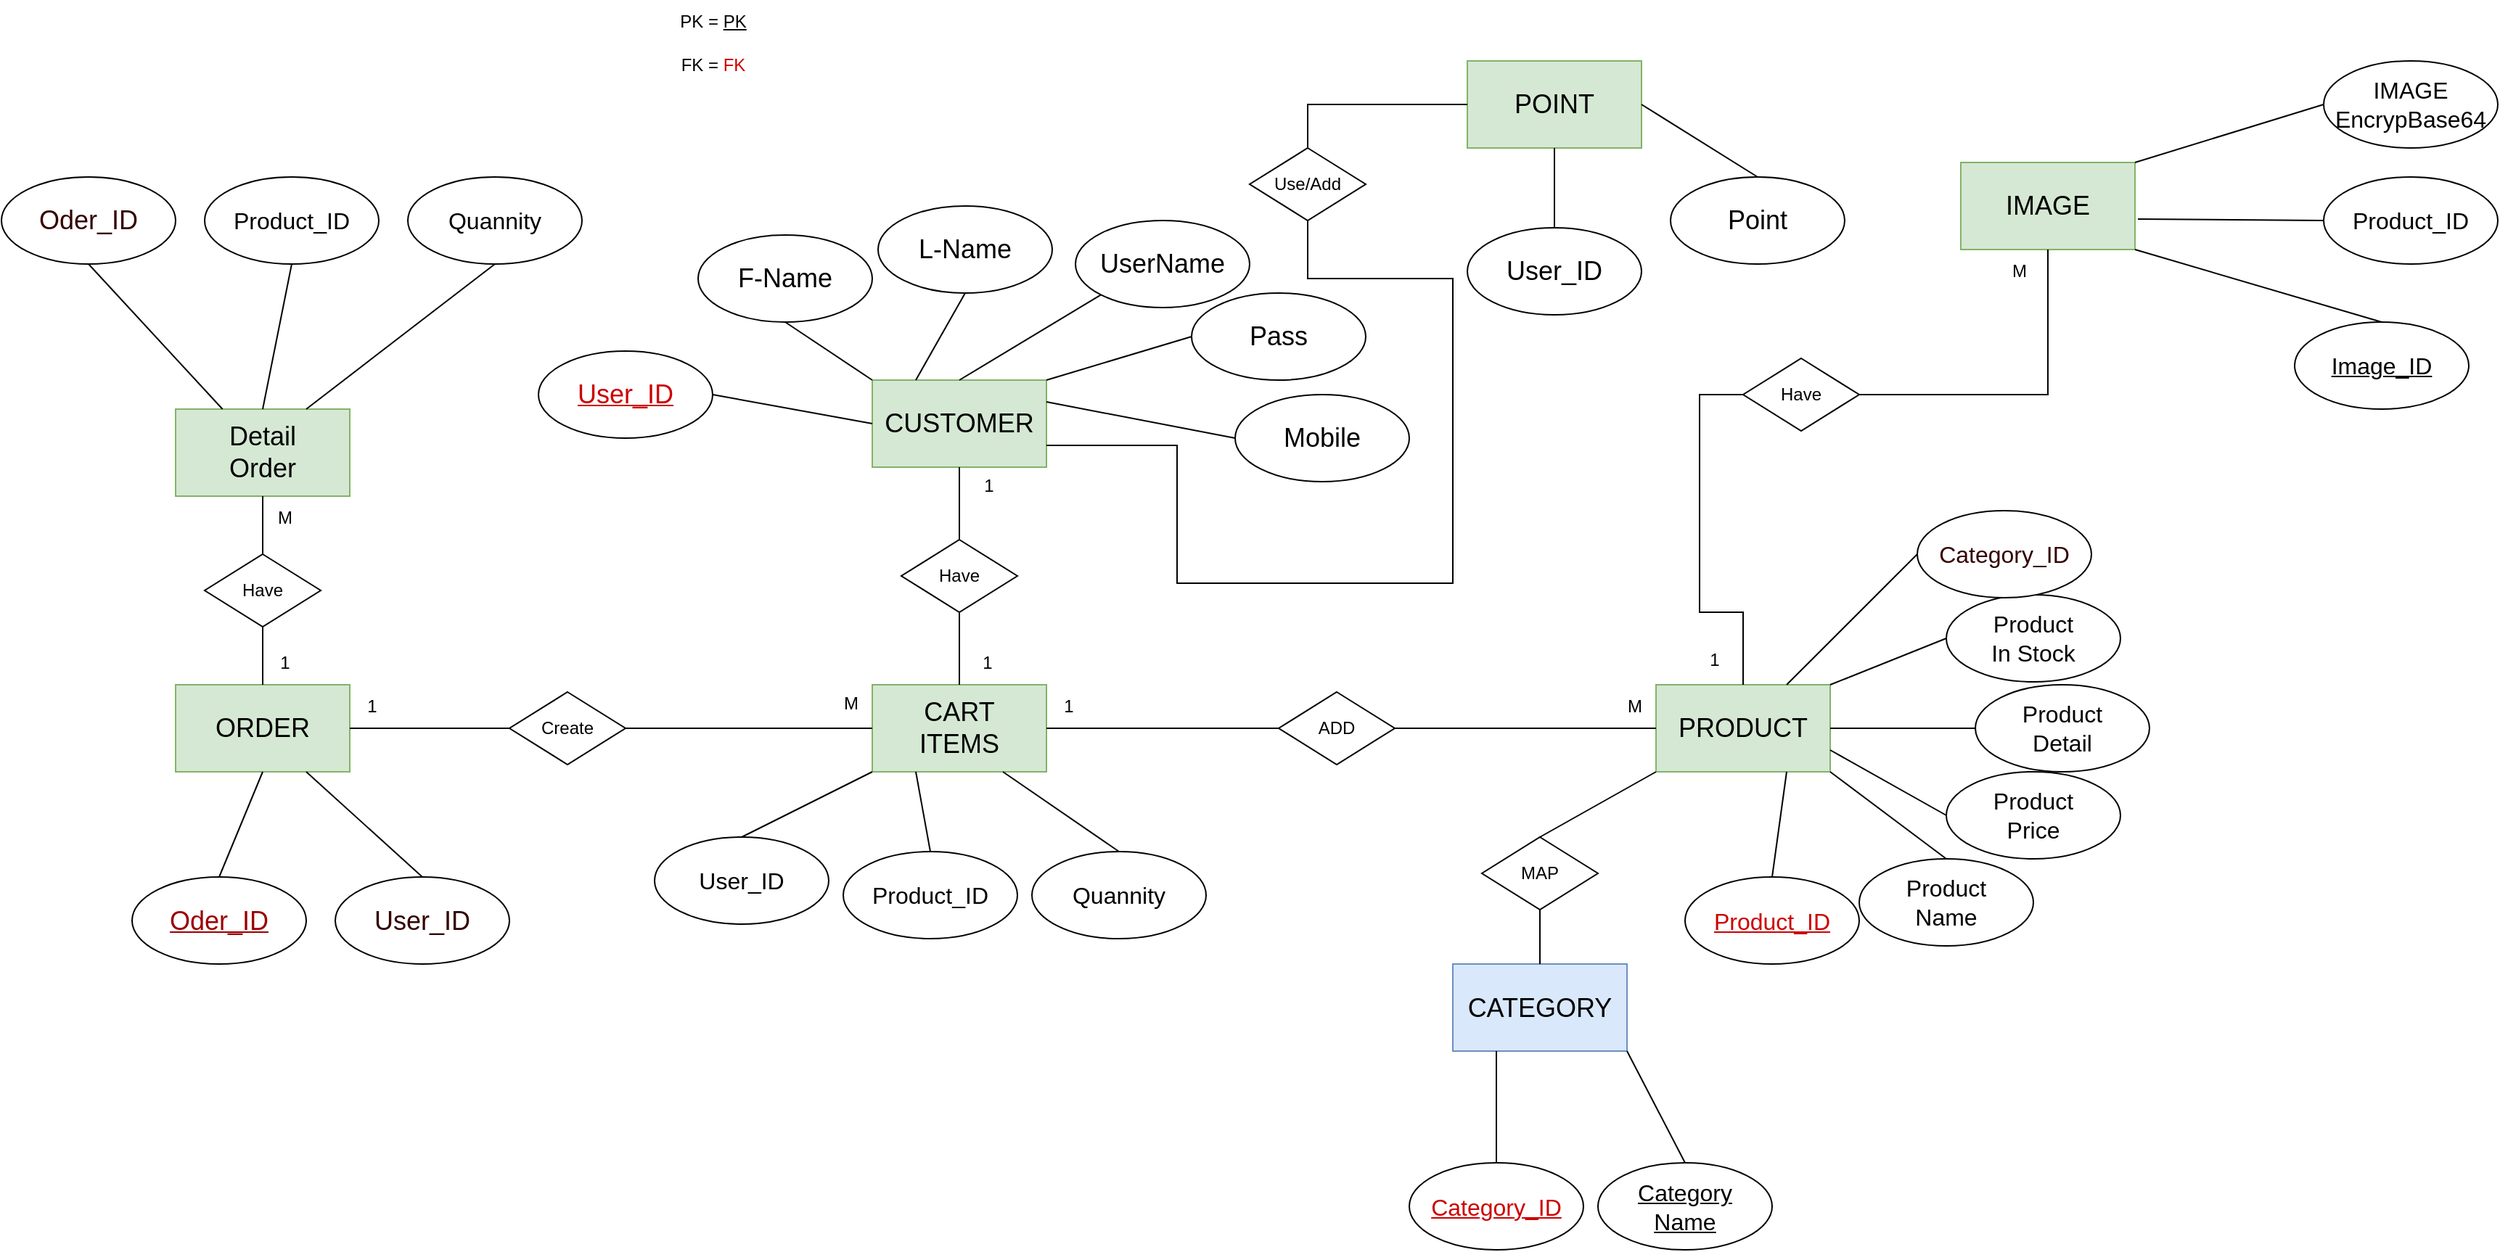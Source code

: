 <mxfile version="22.1.18" type="github">
  <diagram name="หน้า-1" id="QJp_Nfp8s0Mu4hGADreL">
    <mxGraphModel dx="2514" dy="908" grid="1" gridSize="10" guides="1" tooltips="1" connect="1" arrows="1" fold="1" page="1" pageScale="1" pageWidth="827" pageHeight="1169" math="0" shadow="0">
      <root>
        <mxCell id="0" />
        <mxCell id="1" parent="0" />
        <mxCell id="DhHcV8sByHDNtc1WiTOS-1" value="&lt;font style=&quot;font-size: 18px;&quot;&gt;CUSTOMER&lt;/font&gt;" style="rounded=0;whiteSpace=wrap;html=1;strokeWidth=1;fillColor=#d5e8d4;strokeColor=#82b366;" parent="1" vertex="1">
          <mxGeometry x="350" y="270" width="120" height="60" as="geometry" />
        </mxCell>
        <mxCell id="DhHcV8sByHDNtc1WiTOS-2" value="&lt;font color=&quot;#cc0000&quot; style=&quot;font-size: 18px;&quot;&gt;&lt;u&gt;User_ID&lt;/u&gt;&lt;/font&gt;" style="ellipse;whiteSpace=wrap;html=1;strokeWidth=1;" parent="1" vertex="1">
          <mxGeometry x="120" y="250" width="120" height="60" as="geometry" />
        </mxCell>
        <mxCell id="DhHcV8sByHDNtc1WiTOS-3" value="" style="endArrow=none;html=1;rounded=0;entryX=1;entryY=0.5;entryDx=0;entryDy=0;exitX=0;exitY=0.5;exitDx=0;exitDy=0;strokeWidth=1;" parent="1" source="DhHcV8sByHDNtc1WiTOS-1" target="DhHcV8sByHDNtc1WiTOS-2" edge="1">
          <mxGeometry width="50" height="50" relative="1" as="geometry">
            <mxPoint x="390" y="320" as="sourcePoint" />
            <mxPoint x="440" y="270" as="targetPoint" />
          </mxGeometry>
        </mxCell>
        <mxCell id="DhHcV8sByHDNtc1WiTOS-4" value="&lt;span style=&quot;font-size: 18px;&quot;&gt;F-Name&lt;/span&gt;" style="ellipse;whiteSpace=wrap;html=1;strokeWidth=1;" parent="1" vertex="1">
          <mxGeometry x="230" y="170" width="120" height="60" as="geometry" />
        </mxCell>
        <mxCell id="DhHcV8sByHDNtc1WiTOS-5" value="&lt;font style=&quot;font-size: 18px;&quot;&gt;UserName&lt;/font&gt;" style="ellipse;whiteSpace=wrap;html=1;strokeWidth=1;" parent="1" vertex="1">
          <mxGeometry x="490" y="160" width="120" height="60" as="geometry" />
        </mxCell>
        <mxCell id="DhHcV8sByHDNtc1WiTOS-6" value="&lt;span style=&quot;font-size: 18px;&quot;&gt;L-Name&lt;/span&gt;" style="ellipse;whiteSpace=wrap;html=1;strokeWidth=1;" parent="1" vertex="1">
          <mxGeometry x="354" y="150" width="120" height="60" as="geometry" />
        </mxCell>
        <mxCell id="DhHcV8sByHDNtc1WiTOS-7" value="" style="endArrow=none;html=1;rounded=0;entryX=0.5;entryY=1;entryDx=0;entryDy=0;exitX=0;exitY=0;exitDx=0;exitDy=0;strokeWidth=1;" parent="1" source="DhHcV8sByHDNtc1WiTOS-1" target="DhHcV8sByHDNtc1WiTOS-4" edge="1">
          <mxGeometry width="50" height="50" relative="1" as="geometry">
            <mxPoint x="360" y="280" as="sourcePoint" />
            <mxPoint x="270" y="210" as="targetPoint" />
          </mxGeometry>
        </mxCell>
        <mxCell id="DhHcV8sByHDNtc1WiTOS-8" value="" style="endArrow=none;html=1;rounded=0;entryX=0.5;entryY=1;entryDx=0;entryDy=0;exitX=0.25;exitY=0;exitDx=0;exitDy=0;strokeWidth=1;" parent="1" source="DhHcV8sByHDNtc1WiTOS-1" target="DhHcV8sByHDNtc1WiTOS-6" edge="1">
          <mxGeometry width="50" height="50" relative="1" as="geometry">
            <mxPoint x="390" y="280" as="sourcePoint" />
            <mxPoint x="400" y="210" as="targetPoint" />
          </mxGeometry>
        </mxCell>
        <mxCell id="DhHcV8sByHDNtc1WiTOS-9" value="" style="endArrow=none;html=1;rounded=0;entryX=0;entryY=1;entryDx=0;entryDy=0;exitX=0.5;exitY=0;exitDx=0;exitDy=0;strokeWidth=1;" parent="1" source="DhHcV8sByHDNtc1WiTOS-1" target="DhHcV8sByHDNtc1WiTOS-5" edge="1">
          <mxGeometry width="50" height="50" relative="1" as="geometry">
            <mxPoint x="420" y="280" as="sourcePoint" />
            <mxPoint x="530" y="210" as="targetPoint" />
          </mxGeometry>
        </mxCell>
        <mxCell id="DhHcV8sByHDNtc1WiTOS-10" value="&lt;font style=&quot;font-size: 18px;&quot;&gt;Pass&lt;/font&gt;" style="ellipse;whiteSpace=wrap;html=1;strokeWidth=1;" parent="1" vertex="1">
          <mxGeometry x="570" y="210" width="120" height="60" as="geometry" />
        </mxCell>
        <mxCell id="DhHcV8sByHDNtc1WiTOS-12" value="" style="endArrow=none;html=1;rounded=0;entryX=0;entryY=0.5;entryDx=0;entryDy=0;exitX=1;exitY=0;exitDx=0;exitDy=0;strokeWidth=1;" parent="1" source="DhHcV8sByHDNtc1WiTOS-1" target="DhHcV8sByHDNtc1WiTOS-10" edge="1">
          <mxGeometry width="50" height="50" relative="1" as="geometry">
            <mxPoint x="450" y="280" as="sourcePoint" />
            <mxPoint x="590" y="210" as="targetPoint" />
          </mxGeometry>
        </mxCell>
        <mxCell id="DhHcV8sByHDNtc1WiTOS-13" value="&lt;font style=&quot;font-size: 18px;&quot;&gt;CART&lt;br&gt;ITEMS&lt;br&gt;&lt;/font&gt;" style="rounded=0;whiteSpace=wrap;html=1;strokeWidth=1;fillColor=#d5e8d4;strokeColor=#82b366;" parent="1" vertex="1">
          <mxGeometry x="350" y="480" width="120" height="60" as="geometry" />
        </mxCell>
        <mxCell id="DhHcV8sByHDNtc1WiTOS-14" value="Have" style="rhombus;whiteSpace=wrap;html=1;strokeWidth=1;" parent="1" vertex="1">
          <mxGeometry x="370" y="380" width="80" height="50" as="geometry" />
        </mxCell>
        <mxCell id="DhHcV8sByHDNtc1WiTOS-15" value="" style="endArrow=none;html=1;rounded=0;entryX=0.5;entryY=1;entryDx=0;entryDy=0;exitX=0.5;exitY=0;exitDx=0;exitDy=0;strokeWidth=1;" parent="1" source="DhHcV8sByHDNtc1WiTOS-14" target="DhHcV8sByHDNtc1WiTOS-1" edge="1">
          <mxGeometry width="50" height="50" relative="1" as="geometry">
            <mxPoint x="390" y="280" as="sourcePoint" />
            <mxPoint x="390" y="210" as="targetPoint" />
          </mxGeometry>
        </mxCell>
        <mxCell id="DhHcV8sByHDNtc1WiTOS-16" value="" style="endArrow=none;html=1;rounded=0;entryX=0.5;entryY=1;entryDx=0;entryDy=0;exitX=0.5;exitY=0;exitDx=0;exitDy=0;strokeWidth=1;" parent="1" source="DhHcV8sByHDNtc1WiTOS-13" target="DhHcV8sByHDNtc1WiTOS-14" edge="1">
          <mxGeometry width="50" height="50" relative="1" as="geometry">
            <mxPoint x="420" y="390" as="sourcePoint" />
            <mxPoint x="420" y="340" as="targetPoint" />
          </mxGeometry>
        </mxCell>
        <mxCell id="DhHcV8sByHDNtc1WiTOS-17" value="&lt;font style=&quot;font-size: 16px;&quot;&gt;User_ID&lt;/font&gt;" style="ellipse;whiteSpace=wrap;html=1;strokeWidth=1;" parent="1" vertex="1">
          <mxGeometry x="200" y="585" width="120" height="60" as="geometry" />
        </mxCell>
        <mxCell id="DhHcV8sByHDNtc1WiTOS-18" value="" style="endArrow=none;html=1;rounded=0;entryX=0;entryY=1;entryDx=0;entryDy=0;exitX=0.5;exitY=0;exitDx=0;exitDy=0;strokeWidth=1;" parent="1" source="DhHcV8sByHDNtc1WiTOS-17" target="DhHcV8sByHDNtc1WiTOS-13" edge="1">
          <mxGeometry width="50" height="50" relative="1" as="geometry">
            <mxPoint x="420" y="490" as="sourcePoint" />
            <mxPoint x="420" y="440" as="targetPoint" />
          </mxGeometry>
        </mxCell>
        <mxCell id="DhHcV8sByHDNtc1WiTOS-19" value="&lt;font style=&quot;font-size: 16px;&quot;&gt;Product_ID&lt;/font&gt;" style="ellipse;whiteSpace=wrap;html=1;strokeWidth=1;" parent="1" vertex="1">
          <mxGeometry x="330" y="595" width="120" height="60" as="geometry" />
        </mxCell>
        <mxCell id="DhHcV8sByHDNtc1WiTOS-20" value="" style="endArrow=none;html=1;rounded=0;entryX=0.25;entryY=1;entryDx=0;entryDy=0;exitX=0.5;exitY=0;exitDx=0;exitDy=0;strokeWidth=1;" parent="1" source="DhHcV8sByHDNtc1WiTOS-19" target="DhHcV8sByHDNtc1WiTOS-13" edge="1">
          <mxGeometry width="50" height="50" relative="1" as="geometry">
            <mxPoint x="270" y="595" as="sourcePoint" />
            <mxPoint x="360" y="550" as="targetPoint" />
          </mxGeometry>
        </mxCell>
        <mxCell id="DhHcV8sByHDNtc1WiTOS-23" value="&lt;font style=&quot;font-size: 18px;&quot;&gt;PRODUCT&lt;/font&gt;" style="rounded=0;whiteSpace=wrap;html=1;strokeWidth=1;fillColor=#d5e8d4;strokeColor=#82b366;" parent="1" vertex="1">
          <mxGeometry x="890" y="480" width="120" height="60" as="geometry" />
        </mxCell>
        <mxCell id="DhHcV8sByHDNtc1WiTOS-24" value="ADD" style="rhombus;whiteSpace=wrap;html=1;strokeWidth=1;" parent="1" vertex="1">
          <mxGeometry x="630" y="485" width="80" height="50" as="geometry" />
        </mxCell>
        <mxCell id="DhHcV8sByHDNtc1WiTOS-25" value="" style="endArrow=none;html=1;rounded=0;entryX=1;entryY=0.5;entryDx=0;entryDy=0;exitX=0;exitY=0.5;exitDx=0;exitDy=0;strokeWidth=1;" parent="1" source="DhHcV8sByHDNtc1WiTOS-23" target="DhHcV8sByHDNtc1WiTOS-24" edge="1">
          <mxGeometry width="50" height="50" relative="1" as="geometry">
            <mxPoint x="420" y="490" as="sourcePoint" />
            <mxPoint x="420" y="440" as="targetPoint" />
          </mxGeometry>
        </mxCell>
        <mxCell id="DhHcV8sByHDNtc1WiTOS-26" value="" style="endArrow=none;html=1;rounded=0;entryX=1;entryY=0.5;entryDx=0;entryDy=0;exitX=0;exitY=0.5;exitDx=0;exitDy=0;strokeWidth=1;" parent="1" source="DhHcV8sByHDNtc1WiTOS-24" target="DhHcV8sByHDNtc1WiTOS-13" edge="1">
          <mxGeometry width="50" height="50" relative="1" as="geometry">
            <mxPoint x="640" y="520" as="sourcePoint" />
            <mxPoint x="600" y="520" as="targetPoint" />
          </mxGeometry>
        </mxCell>
        <mxCell id="DhHcV8sByHDNtc1WiTOS-27" value="1" style="text;html=1;align=center;verticalAlign=middle;resizable=0;points=[];autosize=1;strokeColor=none;fillColor=none;strokeWidth=1;" parent="1" vertex="1">
          <mxGeometry x="415" y="328" width="30" height="30" as="geometry" />
        </mxCell>
        <mxCell id="DhHcV8sByHDNtc1WiTOS-28" value="1" style="text;html=1;align=center;verticalAlign=middle;resizable=0;points=[];autosize=1;strokeColor=none;fillColor=none;strokeWidth=1;" parent="1" vertex="1">
          <mxGeometry x="414" y="450" width="30" height="30" as="geometry" />
        </mxCell>
        <mxCell id="DhHcV8sByHDNtc1WiTOS-29" value="&lt;span style=&quot;font-size: 16px;&quot;&gt;Quannity&lt;/span&gt;" style="ellipse;whiteSpace=wrap;html=1;strokeWidth=1;" parent="1" vertex="1">
          <mxGeometry x="460" y="595" width="120" height="60" as="geometry" />
        </mxCell>
        <mxCell id="DhHcV8sByHDNtc1WiTOS-30" value="" style="endArrow=none;html=1;rounded=0;entryX=0.75;entryY=1;entryDx=0;entryDy=0;exitX=0.5;exitY=0;exitDx=0;exitDy=0;strokeWidth=1;" parent="1" source="DhHcV8sByHDNtc1WiTOS-29" target="DhHcV8sByHDNtc1WiTOS-13" edge="1">
          <mxGeometry width="50" height="50" relative="1" as="geometry">
            <mxPoint x="390" y="605" as="sourcePoint" />
            <mxPoint x="500" y="550" as="targetPoint" />
          </mxGeometry>
        </mxCell>
        <mxCell id="DhHcV8sByHDNtc1WiTOS-31" value="&lt;font style=&quot;font-size: 18px;&quot;&gt;CATEGORY&lt;/font&gt;" style="rounded=0;whiteSpace=wrap;html=1;strokeWidth=1;fillColor=#dae8fc;strokeColor=#6c8ebf;" parent="1" vertex="1">
          <mxGeometry x="750" y="672.5" width="120" height="60" as="geometry" />
        </mxCell>
        <mxCell id="DhHcV8sByHDNtc1WiTOS-32" value="&lt;span style=&quot;font-size: 18px;&quot;&gt;Mobile&lt;/span&gt;" style="ellipse;whiteSpace=wrap;html=1;strokeWidth=1;" parent="1" vertex="1">
          <mxGeometry x="600" y="280" width="120" height="60" as="geometry" />
        </mxCell>
        <mxCell id="DhHcV8sByHDNtc1WiTOS-33" value="" style="endArrow=none;html=1;rounded=0;entryX=0;entryY=0.5;entryDx=0;entryDy=0;exitX=1;exitY=0.25;exitDx=0;exitDy=0;strokeWidth=1;" parent="1" source="DhHcV8sByHDNtc1WiTOS-1" target="DhHcV8sByHDNtc1WiTOS-32" edge="1">
          <mxGeometry width="50" height="50" relative="1" as="geometry">
            <mxPoint x="480" y="280" as="sourcePoint" />
            <mxPoint x="580" y="250" as="targetPoint" />
          </mxGeometry>
        </mxCell>
        <mxCell id="DhHcV8sByHDNtc1WiTOS-34" value="&lt;font color=&quot;#cc0000&quot; style=&quot;font-size: 16px;&quot;&gt;&lt;u&gt;Product_ID&lt;/u&gt;&lt;/font&gt;" style="ellipse;whiteSpace=wrap;html=1;strokeWidth=1;" parent="1" vertex="1">
          <mxGeometry x="910" y="612.5" width="120" height="60" as="geometry" />
        </mxCell>
        <mxCell id="DhHcV8sByHDNtc1WiTOS-35" value="" style="endArrow=none;html=1;rounded=0;entryX=0.75;entryY=1;entryDx=0;entryDy=0;exitX=0.5;exitY=0;exitDx=0;exitDy=0;strokeWidth=1;" parent="1" source="DhHcV8sByHDNtc1WiTOS-34" target="DhHcV8sByHDNtc1WiTOS-23" edge="1">
          <mxGeometry width="50" height="50" relative="1" as="geometry">
            <mxPoint x="1130" y="517.5" as="sourcePoint" />
            <mxPoint x="1040" y="557.5" as="targetPoint" />
          </mxGeometry>
        </mxCell>
        <mxCell id="DhHcV8sByHDNtc1WiTOS-38" value="&lt;span style=&quot;font-size: 16px;&quot;&gt;Product&lt;br&gt;Name&lt;br&gt;&lt;/span&gt;" style="ellipse;whiteSpace=wrap;html=1;strokeWidth=1;" parent="1" vertex="1">
          <mxGeometry x="1030" y="600" width="120" height="60" as="geometry" />
        </mxCell>
        <mxCell id="DhHcV8sByHDNtc1WiTOS-39" value="" style="endArrow=none;html=1;rounded=0;entryX=1;entryY=1;entryDx=0;entryDy=0;exitX=0.5;exitY=0;exitDx=0;exitDy=0;strokeWidth=1;" parent="1" source="DhHcV8sByHDNtc1WiTOS-38" target="DhHcV8sByHDNtc1WiTOS-23" edge="1">
          <mxGeometry width="50" height="50" relative="1" as="geometry">
            <mxPoint x="980" y="622.5" as="sourcePoint" />
            <mxPoint x="960" y="540" as="targetPoint" />
          </mxGeometry>
        </mxCell>
        <mxCell id="DhHcV8sByHDNtc1WiTOS-40" value="&lt;span style=&quot;font-size: 16px;&quot;&gt;Product&lt;br&gt;Price&lt;br&gt;&lt;/span&gt;" style="ellipse;whiteSpace=wrap;html=1;strokeWidth=1;" parent="1" vertex="1">
          <mxGeometry x="1090" y="540" width="120" height="60" as="geometry" />
        </mxCell>
        <mxCell id="DhHcV8sByHDNtc1WiTOS-41" value="" style="endArrow=none;html=1;rounded=0;entryX=1;entryY=0.75;entryDx=0;entryDy=0;exitX=0;exitY=0.5;exitDx=0;exitDy=0;strokeWidth=1;" parent="1" source="DhHcV8sByHDNtc1WiTOS-40" target="DhHcV8sByHDNtc1WiTOS-23" edge="1">
          <mxGeometry width="50" height="50" relative="1" as="geometry">
            <mxPoint x="1120" y="623" as="sourcePoint" />
            <mxPoint x="960" y="550" as="targetPoint" />
          </mxGeometry>
        </mxCell>
        <mxCell id="DhHcV8sByHDNtc1WiTOS-43" value="&lt;span style=&quot;font-size: 16px;&quot;&gt;Product&lt;br&gt;Detail&lt;br&gt;&lt;/span&gt;" style="ellipse;whiteSpace=wrap;html=1;strokeWidth=1;" parent="1" vertex="1">
          <mxGeometry x="1110" y="480" width="120" height="60" as="geometry" />
        </mxCell>
        <mxCell id="DhHcV8sByHDNtc1WiTOS-44" value="" style="endArrow=none;html=1;rounded=0;entryX=1;entryY=0.5;entryDx=0;entryDy=0;exitX=0;exitY=0.5;exitDx=0;exitDy=0;strokeWidth=1;" parent="1" source="DhHcV8sByHDNtc1WiTOS-43" target="DhHcV8sByHDNtc1WiTOS-23" edge="1">
          <mxGeometry width="50" height="50" relative="1" as="geometry">
            <mxPoint x="1120" y="548" as="sourcePoint" />
            <mxPoint x="1010" y="450" as="targetPoint" />
          </mxGeometry>
        </mxCell>
        <mxCell id="DhHcV8sByHDNtc1WiTOS-45" value="&lt;font style=&quot;font-size: 18px;&quot;&gt;IMAGE&lt;/font&gt;" style="rounded=0;whiteSpace=wrap;html=1;strokeWidth=1;fillColor=#d5e8d4;strokeColor=#82b366;" parent="1" vertex="1">
          <mxGeometry x="1100" y="120" width="120" height="60" as="geometry" />
        </mxCell>
        <mxCell id="DhHcV8sByHDNtc1WiTOS-46" value="&lt;font style=&quot;font-size: 18px;&quot;&gt;POINT&lt;/font&gt;" style="rounded=0;whiteSpace=wrap;html=1;strokeWidth=1;fillColor=#d5e8d4;strokeColor=#82b366;" parent="1" vertex="1">
          <mxGeometry x="760" y="50" width="120" height="60" as="geometry" />
        </mxCell>
        <mxCell id="DhHcV8sByHDNtc1WiTOS-47" value="&lt;span style=&quot;font-size: 16px;&quot;&gt;Product&lt;br&gt;In Stock&lt;br&gt;&lt;/span&gt;" style="ellipse;whiteSpace=wrap;html=1;strokeWidth=1;" parent="1" vertex="1">
          <mxGeometry x="1090" y="418" width="120" height="60" as="geometry" />
        </mxCell>
        <mxCell id="DhHcV8sByHDNtc1WiTOS-48" value="" style="endArrow=none;html=1;rounded=0;entryX=1;entryY=0;entryDx=0;entryDy=0;exitX=0;exitY=0.5;exitDx=0;exitDy=0;strokeWidth=1;" parent="1" source="DhHcV8sByHDNtc1WiTOS-47" target="DhHcV8sByHDNtc1WiTOS-23" edge="1">
          <mxGeometry width="50" height="50" relative="1" as="geometry">
            <mxPoint x="1110" y="478" as="sourcePoint" />
            <mxPoint x="1020" y="460" as="targetPoint" />
          </mxGeometry>
        </mxCell>
        <mxCell id="DhHcV8sByHDNtc1WiTOS-49" value="&lt;span style=&quot;font-size: 16px;&quot;&gt;&lt;u&gt;Image_ID&lt;/u&gt;&lt;/span&gt;" style="ellipse;whiteSpace=wrap;html=1;strokeWidth=1;" parent="1" vertex="1">
          <mxGeometry x="1330" y="230" width="120" height="60" as="geometry" />
        </mxCell>
        <mxCell id="DhHcV8sByHDNtc1WiTOS-50" value="" style="endArrow=none;html=1;rounded=0;entryX=1;entryY=1;entryDx=0;entryDy=0;exitX=0.5;exitY=0;exitDx=0;exitDy=0;strokeWidth=1;" parent="1" source="DhHcV8sByHDNtc1WiTOS-49" target="DhHcV8sByHDNtc1WiTOS-45" edge="1">
          <mxGeometry width="50" height="50" relative="1" as="geometry">
            <mxPoint x="1130" y="278.75" as="sourcePoint" />
            <mxPoint x="1220" y="213.75" as="targetPoint" />
          </mxGeometry>
        </mxCell>
        <mxCell id="DhHcV8sByHDNtc1WiTOS-51" value="&lt;font style=&quot;font-size: 16px;&quot;&gt;Product_ID&lt;/font&gt;" style="ellipse;whiteSpace=wrap;html=1;strokeWidth=1;" parent="1" vertex="1">
          <mxGeometry x="1350" y="130" width="120" height="60" as="geometry" />
        </mxCell>
        <mxCell id="DhHcV8sByHDNtc1WiTOS-52" value="" style="endArrow=none;html=1;rounded=0;entryX=1.017;entryY=0.65;entryDx=0;entryDy=0;exitX=0;exitY=0.5;exitDx=0;exitDy=0;strokeWidth=1;entryPerimeter=0;" parent="1" source="DhHcV8sByHDNtc1WiTOS-51" target="DhHcV8sByHDNtc1WiTOS-45" edge="1">
          <mxGeometry width="50" height="50" relative="1" as="geometry">
            <mxPoint x="1400" y="240" as="sourcePoint" />
            <mxPoint x="1250" y="190" as="targetPoint" />
          </mxGeometry>
        </mxCell>
        <mxCell id="DhHcV8sByHDNtc1WiTOS-53" value="1" style="text;html=1;align=center;verticalAlign=middle;resizable=0;points=[];autosize=1;strokeColor=none;fillColor=none;" parent="1" vertex="1">
          <mxGeometry x="470" y="480" width="30" height="30" as="geometry" />
        </mxCell>
        <mxCell id="DhHcV8sByHDNtc1WiTOS-54" value="M" style="text;html=1;align=center;verticalAlign=middle;resizable=0;points=[];autosize=1;strokeColor=none;fillColor=none;" parent="1" vertex="1">
          <mxGeometry x="860" y="480" width="30" height="30" as="geometry" />
        </mxCell>
        <mxCell id="DhHcV8sByHDNtc1WiTOS-55" value="&lt;span style=&quot;font-size: 16px;&quot;&gt;IMAGE EncrypBase64&lt;/span&gt;" style="ellipse;whiteSpace=wrap;html=1;strokeWidth=1;" parent="1" vertex="1">
          <mxGeometry x="1350" y="50" width="120" height="60" as="geometry" />
        </mxCell>
        <mxCell id="DhHcV8sByHDNtc1WiTOS-56" value="" style="endArrow=none;html=1;rounded=0;entryX=1;entryY=0;entryDx=0;entryDy=0;exitX=0;exitY=0.5;exitDx=0;exitDy=0;strokeWidth=1;" parent="1" source="DhHcV8sByHDNtc1WiTOS-55" target="DhHcV8sByHDNtc1WiTOS-45" edge="1">
          <mxGeometry width="50" height="50" relative="1" as="geometry">
            <mxPoint x="1150" y="98.75" as="sourcePoint" />
            <mxPoint x="1250" as="targetPoint" />
          </mxGeometry>
        </mxCell>
        <mxCell id="DhHcV8sByHDNtc1WiTOS-57" value="&lt;span style=&quot;font-size: 16px;&quot;&gt;&lt;font color=&quot;#330000&quot;&gt;Category_ID&lt;/font&gt;&lt;br&gt;&lt;/span&gt;" style="ellipse;whiteSpace=wrap;html=1;strokeWidth=1;" parent="1" vertex="1">
          <mxGeometry x="1070" y="360" width="120" height="60" as="geometry" />
        </mxCell>
        <mxCell id="DhHcV8sByHDNtc1WiTOS-58" value="" style="endArrow=none;html=1;rounded=0;entryX=0.75;entryY=0;entryDx=0;entryDy=0;exitX=0;exitY=0.5;exitDx=0;exitDy=0;strokeWidth=1;" parent="1" source="DhHcV8sByHDNtc1WiTOS-57" target="DhHcV8sByHDNtc1WiTOS-23" edge="1">
          <mxGeometry width="50" height="50" relative="1" as="geometry">
            <mxPoint x="1080" y="406" as="sourcePoint" />
            <mxPoint x="980" y="408" as="targetPoint" />
          </mxGeometry>
        </mxCell>
        <mxCell id="DhHcV8sByHDNtc1WiTOS-59" value="PK = &lt;u&gt;PK&lt;/u&gt;" style="text;html=1;align=center;verticalAlign=middle;resizable=0;points=[];autosize=1;strokeColor=none;fillColor=none;" parent="1" vertex="1">
          <mxGeometry x="205" y="8" width="70" height="30" as="geometry" />
        </mxCell>
        <mxCell id="DhHcV8sByHDNtc1WiTOS-60" value="FK = &lt;font color=&quot;#cc0000&quot;&gt;FK&lt;/font&gt;" style="text;html=1;align=center;verticalAlign=middle;resizable=0;points=[];autosize=1;strokeColor=none;fillColor=none;" parent="1" vertex="1">
          <mxGeometry x="205" y="38" width="70" height="30" as="geometry" />
        </mxCell>
        <mxCell id="DhHcV8sByHDNtc1WiTOS-61" value="Have" style="rhombus;whiteSpace=wrap;html=1;strokeWidth=1;" parent="1" vertex="1">
          <mxGeometry x="950" y="255" width="80" height="50" as="geometry" />
        </mxCell>
        <mxCell id="DhHcV8sByHDNtc1WiTOS-62" value="" style="endArrow=none;html=1;rounded=0;entryX=1;entryY=0.5;entryDx=0;entryDy=0;exitX=0.5;exitY=1;exitDx=0;exitDy=0;strokeWidth=1;" parent="1" source="DhHcV8sByHDNtc1WiTOS-45" target="DhHcV8sByHDNtc1WiTOS-61" edge="1">
          <mxGeometry width="50" height="50" relative="1" as="geometry">
            <mxPoint x="1110" y="275" as="sourcePoint" />
            <mxPoint x="640" y="205" as="targetPoint" />
            <Array as="points">
              <mxPoint x="1160" y="280" />
              <mxPoint x="1080" y="280" />
            </Array>
          </mxGeometry>
        </mxCell>
        <mxCell id="DhHcV8sByHDNtc1WiTOS-63" value="" style="endArrow=none;html=1;rounded=0;entryX=0.5;entryY=0;entryDx=0;entryDy=0;exitX=0;exitY=0.5;exitDx=0;exitDy=0;strokeWidth=1;" parent="1" source="DhHcV8sByHDNtc1WiTOS-61" target="DhHcV8sByHDNtc1WiTOS-23" edge="1">
          <mxGeometry width="50" height="50" relative="1" as="geometry">
            <mxPoint x="860" y="285" as="sourcePoint" />
            <mxPoint x="690" y="275" as="targetPoint" />
            <Array as="points">
              <mxPoint x="920" y="280" />
              <mxPoint x="920" y="430" />
              <mxPoint x="950" y="430" />
            </Array>
          </mxGeometry>
        </mxCell>
        <mxCell id="DhHcV8sByHDNtc1WiTOS-64" value="1" style="text;html=1;align=center;verticalAlign=middle;resizable=0;points=[];autosize=1;strokeColor=none;fillColor=none;" parent="1" vertex="1">
          <mxGeometry x="915" y="448" width="30" height="30" as="geometry" />
        </mxCell>
        <mxCell id="DhHcV8sByHDNtc1WiTOS-65" value="M" style="text;html=1;align=center;verticalAlign=middle;resizable=0;points=[];autosize=1;strokeColor=none;fillColor=none;" parent="1" vertex="1">
          <mxGeometry x="1125" y="180" width="30" height="30" as="geometry" />
        </mxCell>
        <mxCell id="DhHcV8sByHDNtc1WiTOS-67" value="&lt;span style=&quot;font-size: 16px;&quot;&gt;&lt;font color=&quot;#cc0000&quot;&gt;&lt;u&gt;Category_ID&lt;/u&gt;&lt;/font&gt;&lt;br&gt;&lt;/span&gt;" style="ellipse;whiteSpace=wrap;html=1;strokeWidth=1;" parent="1" vertex="1">
          <mxGeometry x="720" y="809.5" width="120" height="60" as="geometry" />
        </mxCell>
        <mxCell id="DhHcV8sByHDNtc1WiTOS-68" value="" style="endArrow=none;html=1;rounded=0;entryX=0.25;entryY=1;entryDx=0;entryDy=0;exitX=0.5;exitY=0;exitDx=0;exitDy=0;strokeWidth=1;" parent="1" source="DhHcV8sByHDNtc1WiTOS-67" target="DhHcV8sByHDNtc1WiTOS-31" edge="1">
          <mxGeometry width="50" height="50" relative="1" as="geometry">
            <mxPoint x="480" y="694.5" as="sourcePoint" />
            <mxPoint x="410" y="744.5" as="targetPoint" />
          </mxGeometry>
        </mxCell>
        <mxCell id="DhHcV8sByHDNtc1WiTOS-69" value="&lt;span style=&quot;font-size: 16px;&quot;&gt;&lt;u style=&quot;&quot;&gt;Category&lt;br&gt;Name&lt;/u&gt;&lt;br&gt;&lt;/span&gt;" style="ellipse;whiteSpace=wrap;html=1;strokeWidth=1;" parent="1" vertex="1">
          <mxGeometry x="850" y="809.5" width="120" height="60" as="geometry" />
        </mxCell>
        <mxCell id="DhHcV8sByHDNtc1WiTOS-70" value="" style="endArrow=none;html=1;rounded=0;entryX=1;entryY=1;entryDx=0;entryDy=0;exitX=0.5;exitY=0;exitDx=0;exitDy=0;strokeWidth=1;" parent="1" source="DhHcV8sByHDNtc1WiTOS-69" target="DhHcV8sByHDNtc1WiTOS-31" edge="1">
          <mxGeometry width="50" height="50" relative="1" as="geometry">
            <mxPoint x="790" y="819.5" as="sourcePoint" />
            <mxPoint x="820" y="742.5" as="targetPoint" />
          </mxGeometry>
        </mxCell>
        <mxCell id="DhHcV8sByHDNtc1WiTOS-74" value="MAP" style="rhombus;whiteSpace=wrap;html=1;strokeWidth=1;" parent="1" vertex="1">
          <mxGeometry x="770" y="585" width="80" height="50" as="geometry" />
        </mxCell>
        <mxCell id="DhHcV8sByHDNtc1WiTOS-75" value="" style="endArrow=none;html=1;rounded=0;entryX=0;entryY=1;entryDx=0;entryDy=0;exitX=0.5;exitY=0;exitDx=0;exitDy=0;strokeWidth=1;" parent="1" source="DhHcV8sByHDNtc1WiTOS-74" target="DhHcV8sByHDNtc1WiTOS-23" edge="1">
          <mxGeometry width="50" height="50" relative="1" as="geometry">
            <mxPoint x="980" y="623" as="sourcePoint" />
            <mxPoint x="990" y="550" as="targetPoint" />
          </mxGeometry>
        </mxCell>
        <mxCell id="DhHcV8sByHDNtc1WiTOS-76" value="" style="endArrow=none;html=1;rounded=0;entryX=0.5;entryY=0;entryDx=0;entryDy=0;exitX=0.5;exitY=1;exitDx=0;exitDy=0;strokeWidth=1;" parent="1" source="DhHcV8sByHDNtc1WiTOS-74" target="DhHcV8sByHDNtc1WiTOS-31" edge="1">
          <mxGeometry width="50" height="50" relative="1" as="geometry">
            <mxPoint x="800" y="595" as="sourcePoint" />
            <mxPoint x="900" y="550" as="targetPoint" />
          </mxGeometry>
        </mxCell>
        <mxCell id="DhHcV8sByHDNtc1WiTOS-77" value="&lt;span style=&quot;font-size: 18px;&quot;&gt;User_ID&lt;/span&gt;" style="ellipse;whiteSpace=wrap;html=1;strokeWidth=1;" parent="1" vertex="1">
          <mxGeometry x="760" y="165" width="120" height="60" as="geometry" />
        </mxCell>
        <mxCell id="DhHcV8sByHDNtc1WiTOS-78" value="" style="endArrow=none;html=1;rounded=0;entryX=0.5;entryY=0;entryDx=0;entryDy=0;exitX=0.5;exitY=1;exitDx=0;exitDy=0;strokeWidth=1;" parent="1" source="DhHcV8sByHDNtc1WiTOS-46" target="DhHcV8sByHDNtc1WiTOS-77" edge="1">
          <mxGeometry width="50" height="50" relative="1" as="geometry">
            <mxPoint x="750" y="130" as="sourcePoint" />
            <mxPoint x="750" y="140" as="targetPoint" />
          </mxGeometry>
        </mxCell>
        <mxCell id="DhHcV8sByHDNtc1WiTOS-79" value="&lt;span style=&quot;font-size: 18px;&quot;&gt;Point&lt;/span&gt;" style="ellipse;whiteSpace=wrap;html=1;strokeWidth=1;" parent="1" vertex="1">
          <mxGeometry x="900" y="130" width="120" height="60" as="geometry" />
        </mxCell>
        <mxCell id="DhHcV8sByHDNtc1WiTOS-80" value="" style="endArrow=none;html=1;rounded=0;entryX=0.5;entryY=0;entryDx=0;entryDy=0;exitX=1;exitY=0.5;exitDx=0;exitDy=0;strokeWidth=1;" parent="1" source="DhHcV8sByHDNtc1WiTOS-46" target="DhHcV8sByHDNtc1WiTOS-79" edge="1">
          <mxGeometry width="50" height="50" relative="1" as="geometry">
            <mxPoint x="830" y="120" as="sourcePoint" />
            <mxPoint x="830" y="175" as="targetPoint" />
          </mxGeometry>
        </mxCell>
        <mxCell id="DhHcV8sByHDNtc1WiTOS-81" value="Use/Add" style="rhombus;whiteSpace=wrap;html=1;strokeWidth=1;" parent="1" vertex="1">
          <mxGeometry x="610" y="110" width="80" height="50" as="geometry" />
        </mxCell>
        <mxCell id="DhHcV8sByHDNtc1WiTOS-82" value="" style="endArrow=none;html=1;rounded=0;entryX=0;entryY=0.5;entryDx=0;entryDy=0;exitX=0.5;exitY=0;exitDx=0;exitDy=0;strokeWidth=1;" parent="1" source="DhHcV8sByHDNtc1WiTOS-81" target="DhHcV8sByHDNtc1WiTOS-46" edge="1">
          <mxGeometry width="50" height="50" relative="1" as="geometry">
            <mxPoint x="520" y="-45" as="sourcePoint" />
            <mxPoint x="540" y="5" as="targetPoint" />
            <Array as="points">
              <mxPoint x="650" y="80" />
            </Array>
          </mxGeometry>
        </mxCell>
        <mxCell id="DhHcV8sByHDNtc1WiTOS-83" value="" style="endArrow=none;html=1;rounded=0;entryX=0.5;entryY=1;entryDx=0;entryDy=0;exitX=1;exitY=0.75;exitDx=0;exitDy=0;strokeWidth=1;" parent="1" source="DhHcV8sByHDNtc1WiTOS-1" target="DhHcV8sByHDNtc1WiTOS-81" edge="1">
          <mxGeometry width="50" height="50" relative="1" as="geometry">
            <mxPoint x="540" y="155" as="sourcePoint" />
            <mxPoint x="550" y="15" as="targetPoint" />
            <Array as="points">
              <mxPoint x="560" y="315" />
              <mxPoint x="560" y="410" />
              <mxPoint x="750" y="410" />
              <mxPoint x="750" y="200" />
              <mxPoint x="650" y="200" />
            </Array>
          </mxGeometry>
        </mxCell>
        <mxCell id="DhHcV8sByHDNtc1WiTOS-85" value="&lt;font style=&quot;font-size: 18px;&quot;&gt;ORDER&lt;/font&gt;" style="rounded=0;whiteSpace=wrap;html=1;strokeWidth=1;fillColor=#d5e8d4;strokeColor=#82b366;" parent="1" vertex="1">
          <mxGeometry x="-130" y="480" width="120" height="60" as="geometry" />
        </mxCell>
        <mxCell id="DhHcV8sByHDNtc1WiTOS-96" value="&lt;font color=&quot;#330000&quot; style=&quot;font-size: 18px;&quot;&gt;User_ID&lt;/font&gt;" style="ellipse;whiteSpace=wrap;html=1;strokeWidth=1;" parent="1" vertex="1">
          <mxGeometry x="-20" y="612.5" width="120" height="60" as="geometry" />
        </mxCell>
        <mxCell id="DhHcV8sByHDNtc1WiTOS-97" value="" style="endArrow=none;html=1;rounded=0;entryX=0.5;entryY=0;entryDx=0;entryDy=0;exitX=0.75;exitY=1;exitDx=0;exitDy=0;strokeWidth=1;" parent="1" source="DhHcV8sByHDNtc1WiTOS-85" target="DhHcV8sByHDNtc1WiTOS-96" edge="1">
          <mxGeometry width="50" height="50" relative="1" as="geometry">
            <mxPoint x="-230" y="428" as="sourcePoint" />
            <mxPoint x="-230" y="490" as="targetPoint" />
          </mxGeometry>
        </mxCell>
        <mxCell id="DhHcV8sByHDNtc1WiTOS-105" value="&lt;font color=&quot;#990000&quot; style=&quot;font-size: 18px;&quot;&gt;&lt;u style=&quot;&quot;&gt;Oder_ID&lt;/u&gt;&lt;/font&gt;" style="ellipse;whiteSpace=wrap;html=1;strokeWidth=1;" parent="1" vertex="1">
          <mxGeometry x="-160" y="612.5" width="120" height="60" as="geometry" />
        </mxCell>
        <mxCell id="DhHcV8sByHDNtc1WiTOS-106" value="" style="endArrow=none;html=1;rounded=0;entryX=0.5;entryY=0;entryDx=0;entryDy=0;exitX=0.5;exitY=1;exitDx=0;exitDy=0;strokeWidth=1;" parent="1" source="DhHcV8sByHDNtc1WiTOS-85" target="DhHcV8sByHDNtc1WiTOS-105" edge="1">
          <mxGeometry width="50" height="50" relative="1" as="geometry">
            <mxPoint x="-120" y="545" as="sourcePoint" />
            <mxPoint x="-160" y="590" as="targetPoint" />
          </mxGeometry>
        </mxCell>
        <mxCell id="DhHcV8sByHDNtc1WiTOS-107" value="&lt;font style=&quot;font-size: 18px;&quot;&gt;Detail&lt;br&gt;Order&lt;br&gt;&lt;/font&gt;" style="rounded=0;whiteSpace=wrap;html=1;strokeWidth=1;fillColor=#d5e8d4;strokeColor=#82b366;" parent="1" vertex="1">
          <mxGeometry x="-130" y="290" width="120" height="60" as="geometry" />
        </mxCell>
        <mxCell id="DhHcV8sByHDNtc1WiTOS-108" value="Have" style="rhombus;whiteSpace=wrap;html=1;strokeWidth=1;" parent="1" vertex="1">
          <mxGeometry x="-110" y="390" width="80" height="50" as="geometry" />
        </mxCell>
        <mxCell id="DhHcV8sByHDNtc1WiTOS-109" value="" style="endArrow=none;html=1;rounded=0;entryX=0.5;entryY=1;entryDx=0;entryDy=0;exitX=0.5;exitY=0;exitDx=0;exitDy=0;strokeWidth=1;" parent="1" source="DhHcV8sByHDNtc1WiTOS-108" target="DhHcV8sByHDNtc1WiTOS-107" edge="1">
          <mxGeometry width="50" height="50" relative="1" as="geometry">
            <mxPoint x="-270" y="248" as="sourcePoint" />
            <mxPoint x="-250" y="298" as="targetPoint" />
          </mxGeometry>
        </mxCell>
        <mxCell id="DhHcV8sByHDNtc1WiTOS-110" value="" style="endArrow=none;html=1;rounded=0;entryX=0.5;entryY=1;entryDx=0;entryDy=0;exitX=0.5;exitY=0;exitDx=0;exitDy=0;strokeWidth=1;" parent="1" source="DhHcV8sByHDNtc1WiTOS-85" target="DhHcV8sByHDNtc1WiTOS-108" edge="1">
          <mxGeometry width="50" height="50" relative="1" as="geometry">
            <mxPoint x="-250" y="448" as="sourcePoint" />
            <mxPoint x="-240" y="308" as="targetPoint" />
          </mxGeometry>
        </mxCell>
        <mxCell id="DhHcV8sByHDNtc1WiTOS-111" value="&lt;font color=&quot;#330000&quot; style=&quot;font-size: 18px;&quot;&gt;Oder_ID&lt;/font&gt;" style="ellipse;whiteSpace=wrap;html=1;strokeWidth=1;" parent="1" vertex="1">
          <mxGeometry x="-250" y="130" width="120" height="60" as="geometry" />
        </mxCell>
        <mxCell id="DhHcV8sByHDNtc1WiTOS-113" value="Create" style="rhombus;whiteSpace=wrap;html=1;strokeWidth=1;" parent="1" vertex="1">
          <mxGeometry x="100" y="485" width="80" height="50" as="geometry" />
        </mxCell>
        <mxCell id="DhHcV8sByHDNtc1WiTOS-116" value="&lt;font style=&quot;font-size: 16px;&quot;&gt;Product_ID&lt;/font&gt;" style="ellipse;whiteSpace=wrap;html=1;strokeWidth=1;" parent="1" vertex="1">
          <mxGeometry x="-110" y="130" width="120" height="60" as="geometry" />
        </mxCell>
        <mxCell id="DhHcV8sByHDNtc1WiTOS-117" value="&lt;span style=&quot;font-size: 16px;&quot;&gt;Quannity&lt;/span&gt;" style="ellipse;whiteSpace=wrap;html=1;strokeWidth=1;" parent="1" vertex="1">
          <mxGeometry x="30" y="130" width="120" height="60" as="geometry" />
        </mxCell>
        <mxCell id="DhHcV8sByHDNtc1WiTOS-118" value="" style="endArrow=none;html=1;rounded=0;entryX=0.5;entryY=1;entryDx=0;entryDy=0;strokeWidth=1;" parent="1" source="DhHcV8sByHDNtc1WiTOS-107" target="DhHcV8sByHDNtc1WiTOS-111" edge="1">
          <mxGeometry width="50" height="50" relative="1" as="geometry">
            <mxPoint x="-240" y="280" as="sourcePoint" />
            <mxPoint x="-150" y="235" as="targetPoint" />
          </mxGeometry>
        </mxCell>
        <mxCell id="DhHcV8sByHDNtc1WiTOS-119" value="" style="endArrow=none;html=1;rounded=0;entryX=0.5;entryY=1;entryDx=0;entryDy=0;strokeWidth=1;exitX=0.5;exitY=0;exitDx=0;exitDy=0;" parent="1" source="DhHcV8sByHDNtc1WiTOS-107" target="DhHcV8sByHDNtc1WiTOS-116" edge="1">
          <mxGeometry width="50" height="50" relative="1" as="geometry">
            <mxPoint x="-88" y="300" as="sourcePoint" />
            <mxPoint x="-180" y="200" as="targetPoint" />
          </mxGeometry>
        </mxCell>
        <mxCell id="DhHcV8sByHDNtc1WiTOS-120" value="" style="endArrow=none;html=1;rounded=0;entryX=0.5;entryY=1;entryDx=0;entryDy=0;strokeWidth=1;exitX=0.75;exitY=0;exitDx=0;exitDy=0;" parent="1" source="DhHcV8sByHDNtc1WiTOS-107" target="DhHcV8sByHDNtc1WiTOS-117" edge="1">
          <mxGeometry width="50" height="50" relative="1" as="geometry">
            <mxPoint x="-60" y="300" as="sourcePoint" />
            <mxPoint x="-40" y="200" as="targetPoint" />
          </mxGeometry>
        </mxCell>
        <mxCell id="DhHcV8sByHDNtc1WiTOS-121" value="M" style="text;html=1;align=center;verticalAlign=middle;resizable=0;points=[];autosize=1;strokeColor=none;fillColor=none;" parent="1" vertex="1">
          <mxGeometry x="-70" y="350" width="30" height="30" as="geometry" />
        </mxCell>
        <mxCell id="DhHcV8sByHDNtc1WiTOS-122" value="M" style="text;html=1;align=center;verticalAlign=middle;resizable=0;points=[];autosize=1;strokeColor=none;fillColor=none;" parent="1" vertex="1">
          <mxGeometry x="320" y="478" width="30" height="30" as="geometry" />
        </mxCell>
        <mxCell id="DhHcV8sByHDNtc1WiTOS-123" value="" style="endArrow=none;html=1;rounded=0;entryX=1;entryY=0.5;entryDx=0;entryDy=0;exitX=0;exitY=0.5;exitDx=0;exitDy=0;strokeWidth=1;" parent="1" source="DhHcV8sByHDNtc1WiTOS-13" target="DhHcV8sByHDNtc1WiTOS-113" edge="1">
          <mxGeometry width="50" height="50" relative="1" as="geometry">
            <mxPoint x="-60" y="485" as="sourcePoint" />
            <mxPoint x="-60" y="450" as="targetPoint" />
          </mxGeometry>
        </mxCell>
        <mxCell id="DhHcV8sByHDNtc1WiTOS-124" value="" style="endArrow=none;html=1;rounded=0;entryX=1;entryY=0.5;entryDx=0;entryDy=0;strokeWidth=1;exitX=0;exitY=0.5;exitDx=0;exitDy=0;" parent="1" source="DhHcV8sByHDNtc1WiTOS-113" target="DhHcV8sByHDNtc1WiTOS-85" edge="1">
          <mxGeometry width="50" height="50" relative="1" as="geometry">
            <mxPoint x="100" y="510" as="sourcePoint" />
            <mxPoint x="130" y="520" as="targetPoint" />
          </mxGeometry>
        </mxCell>
        <mxCell id="DhHcV8sByHDNtc1WiTOS-125" value="1" style="text;html=1;align=center;verticalAlign=middle;resizable=0;points=[];autosize=1;strokeColor=none;fillColor=none;" parent="1" vertex="1">
          <mxGeometry x="-10" y="480" width="30" height="30" as="geometry" />
        </mxCell>
        <mxCell id="DhHcV8sByHDNtc1WiTOS-126" value="1" style="text;html=1;align=center;verticalAlign=middle;resizable=0;points=[];autosize=1;strokeColor=none;fillColor=none;" parent="1" vertex="1">
          <mxGeometry x="-70" y="450" width="30" height="30" as="geometry" />
        </mxCell>
      </root>
    </mxGraphModel>
  </diagram>
</mxfile>
